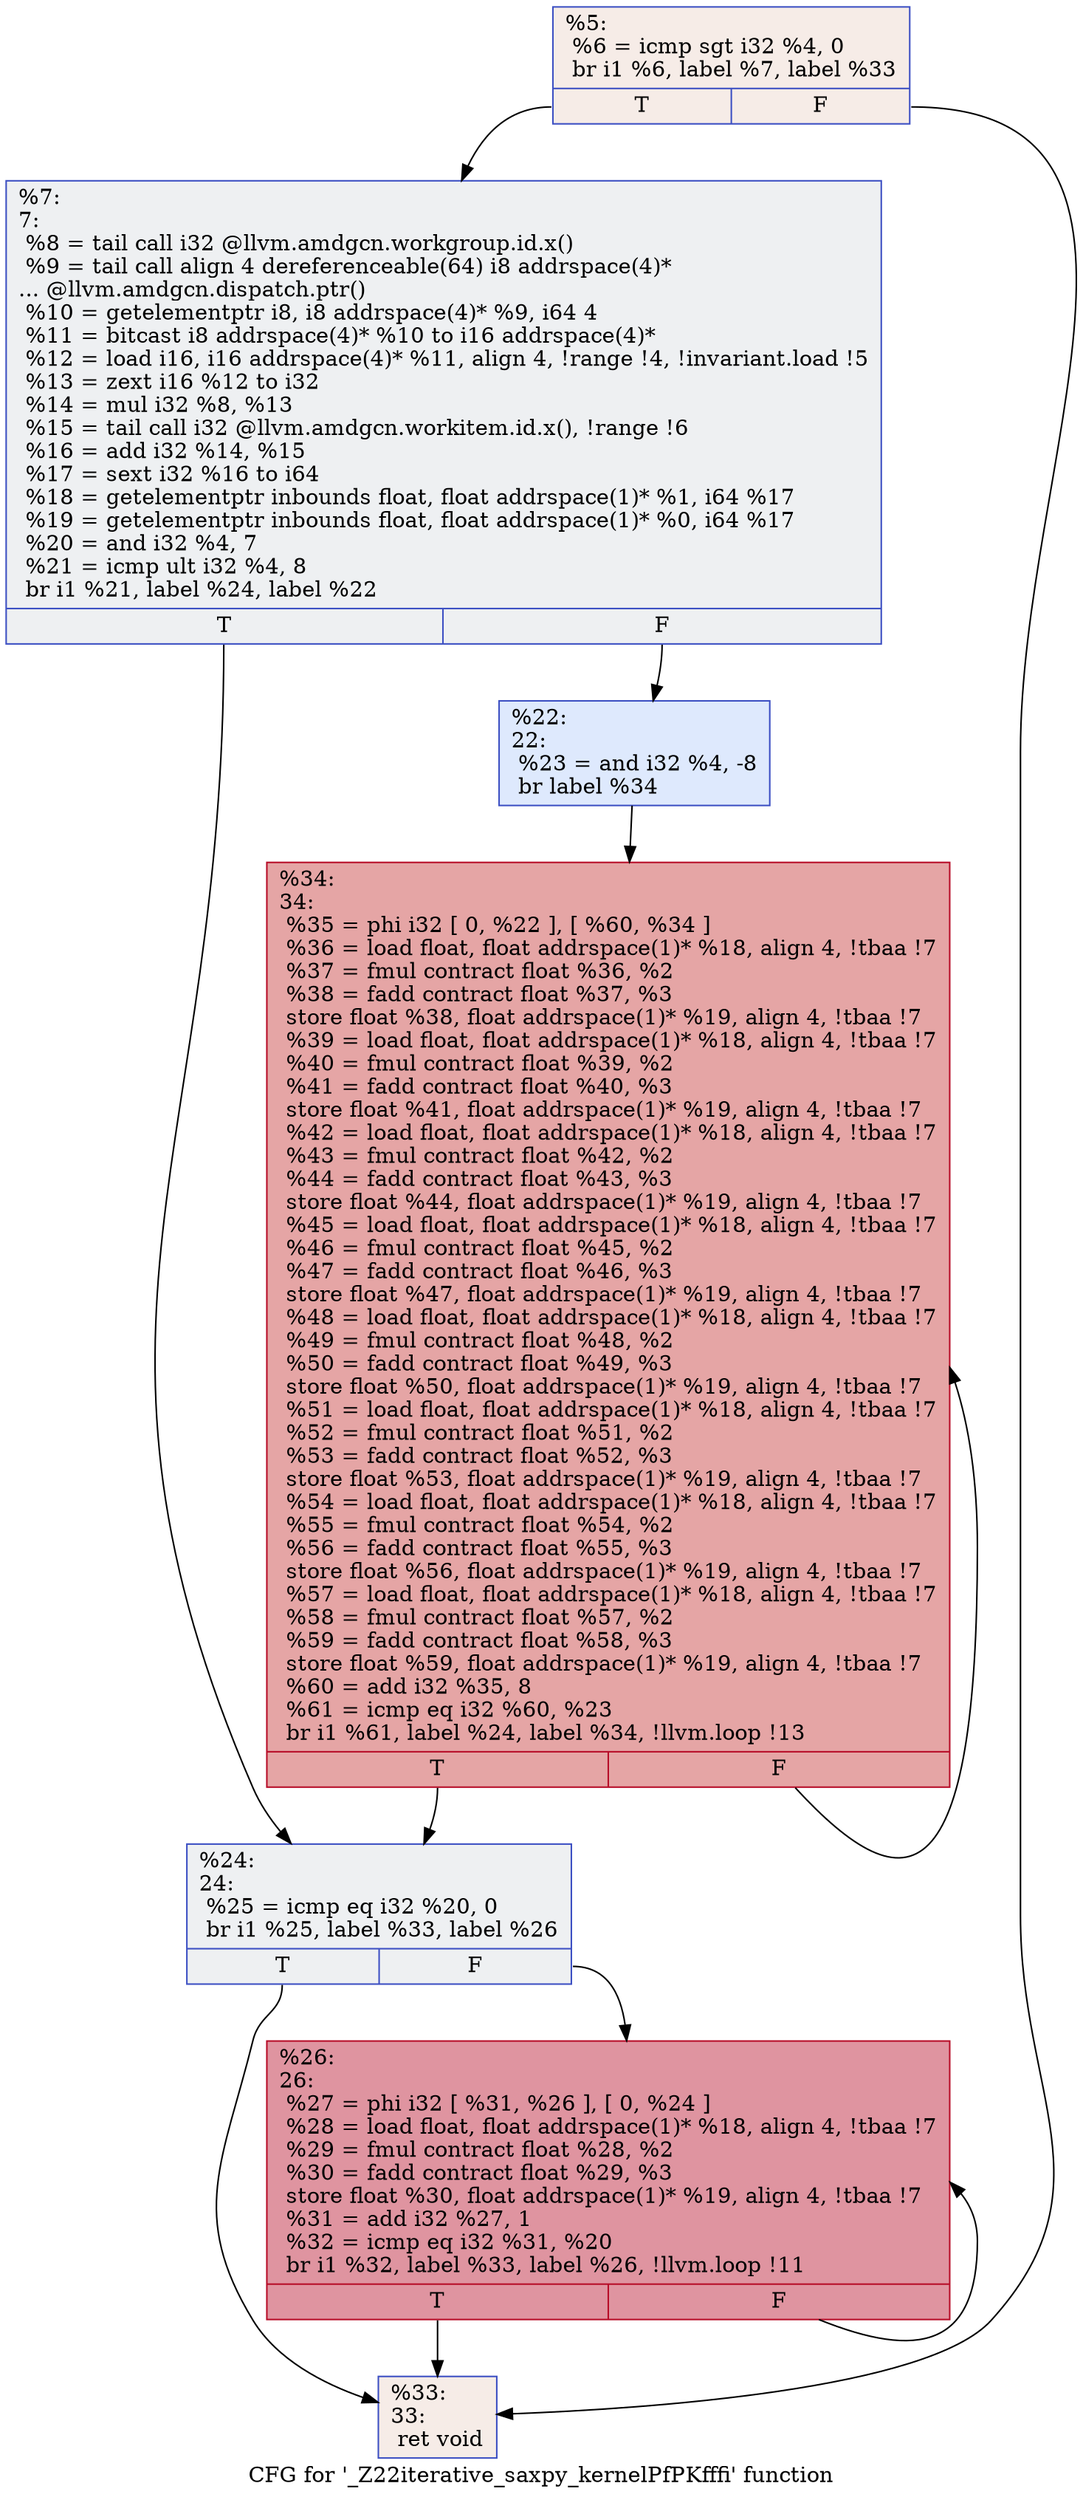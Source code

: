 digraph "CFG for '_Z22iterative_saxpy_kernelPfPKfffi' function" {
	label="CFG for '_Z22iterative_saxpy_kernelPfPKfffi' function";

	Node0x5540a30 [shape=record,color="#3d50c3ff", style=filled, fillcolor="#ead5c970",label="{%5:\l  %6 = icmp sgt i32 %4, 0\l  br i1 %6, label %7, label %33\l|{<s0>T|<s1>F}}"];
	Node0x5540a30:s0 -> Node0x5541120;
	Node0x5540a30:s1 -> Node0x55411b0;
	Node0x5541120 [shape=record,color="#3d50c3ff", style=filled, fillcolor="#d9dce170",label="{%7:\l7:                                                \l  %8 = tail call i32 @llvm.amdgcn.workgroup.id.x()\l  %9 = tail call align 4 dereferenceable(64) i8 addrspace(4)*\l... @llvm.amdgcn.dispatch.ptr()\l  %10 = getelementptr i8, i8 addrspace(4)* %9, i64 4\l  %11 = bitcast i8 addrspace(4)* %10 to i16 addrspace(4)*\l  %12 = load i16, i16 addrspace(4)* %11, align 4, !range !4, !invariant.load !5\l  %13 = zext i16 %12 to i32\l  %14 = mul i32 %8, %13\l  %15 = tail call i32 @llvm.amdgcn.workitem.id.x(), !range !6\l  %16 = add i32 %14, %15\l  %17 = sext i32 %16 to i64\l  %18 = getelementptr inbounds float, float addrspace(1)* %1, i64 %17\l  %19 = getelementptr inbounds float, float addrspace(1)* %0, i64 %17\l  %20 = and i32 %4, 7\l  %21 = icmp ult i32 %4, 8\l  br i1 %21, label %24, label %22\l|{<s0>T|<s1>F}}"];
	Node0x5541120:s0 -> Node0x5542e80;
	Node0x5541120:s1 -> Node0x5542f10;
	Node0x5542f10 [shape=record,color="#3d50c3ff", style=filled, fillcolor="#b5cdfa70",label="{%22:\l22:                                               \l  %23 = and i32 %4, -8\l  br label %34\l}"];
	Node0x5542f10 -> Node0x5543110;
	Node0x5542e80 [shape=record,color="#3d50c3ff", style=filled, fillcolor="#d9dce170",label="{%24:\l24:                                               \l  %25 = icmp eq i32 %20, 0\l  br i1 %25, label %33, label %26\l|{<s0>T|<s1>F}}"];
	Node0x5542e80:s0 -> Node0x55411b0;
	Node0x5542e80:s1 -> Node0x5543260;
	Node0x5543260 [shape=record,color="#b70d28ff", style=filled, fillcolor="#b70d2870",label="{%26:\l26:                                               \l  %27 = phi i32 [ %31, %26 ], [ 0, %24 ]\l  %28 = load float, float addrspace(1)* %18, align 4, !tbaa !7\l  %29 = fmul contract float %28, %2\l  %30 = fadd contract float %29, %3\l  store float %30, float addrspace(1)* %19, align 4, !tbaa !7\l  %31 = add i32 %27, 1\l  %32 = icmp eq i32 %31, %20\l  br i1 %32, label %33, label %26, !llvm.loop !11\l|{<s0>T|<s1>F}}"];
	Node0x5543260:s0 -> Node0x55411b0;
	Node0x5543260:s1 -> Node0x5543260;
	Node0x55411b0 [shape=record,color="#3d50c3ff", style=filled, fillcolor="#ead5c970",label="{%33:\l33:                                               \l  ret void\l}"];
	Node0x5543110 [shape=record,color="#b70d28ff", style=filled, fillcolor="#c5333470",label="{%34:\l34:                                               \l  %35 = phi i32 [ 0, %22 ], [ %60, %34 ]\l  %36 = load float, float addrspace(1)* %18, align 4, !tbaa !7\l  %37 = fmul contract float %36, %2\l  %38 = fadd contract float %37, %3\l  store float %38, float addrspace(1)* %19, align 4, !tbaa !7\l  %39 = load float, float addrspace(1)* %18, align 4, !tbaa !7\l  %40 = fmul contract float %39, %2\l  %41 = fadd contract float %40, %3\l  store float %41, float addrspace(1)* %19, align 4, !tbaa !7\l  %42 = load float, float addrspace(1)* %18, align 4, !tbaa !7\l  %43 = fmul contract float %42, %2\l  %44 = fadd contract float %43, %3\l  store float %44, float addrspace(1)* %19, align 4, !tbaa !7\l  %45 = load float, float addrspace(1)* %18, align 4, !tbaa !7\l  %46 = fmul contract float %45, %2\l  %47 = fadd contract float %46, %3\l  store float %47, float addrspace(1)* %19, align 4, !tbaa !7\l  %48 = load float, float addrspace(1)* %18, align 4, !tbaa !7\l  %49 = fmul contract float %48, %2\l  %50 = fadd contract float %49, %3\l  store float %50, float addrspace(1)* %19, align 4, !tbaa !7\l  %51 = load float, float addrspace(1)* %18, align 4, !tbaa !7\l  %52 = fmul contract float %51, %2\l  %53 = fadd contract float %52, %3\l  store float %53, float addrspace(1)* %19, align 4, !tbaa !7\l  %54 = load float, float addrspace(1)* %18, align 4, !tbaa !7\l  %55 = fmul contract float %54, %2\l  %56 = fadd contract float %55, %3\l  store float %56, float addrspace(1)* %19, align 4, !tbaa !7\l  %57 = load float, float addrspace(1)* %18, align 4, !tbaa !7\l  %58 = fmul contract float %57, %2\l  %59 = fadd contract float %58, %3\l  store float %59, float addrspace(1)* %19, align 4, !tbaa !7\l  %60 = add i32 %35, 8\l  %61 = icmp eq i32 %60, %23\l  br i1 %61, label %24, label %34, !llvm.loop !13\l|{<s0>T|<s1>F}}"];
	Node0x5543110:s0 -> Node0x5542e80;
	Node0x5543110:s1 -> Node0x5543110;
}
